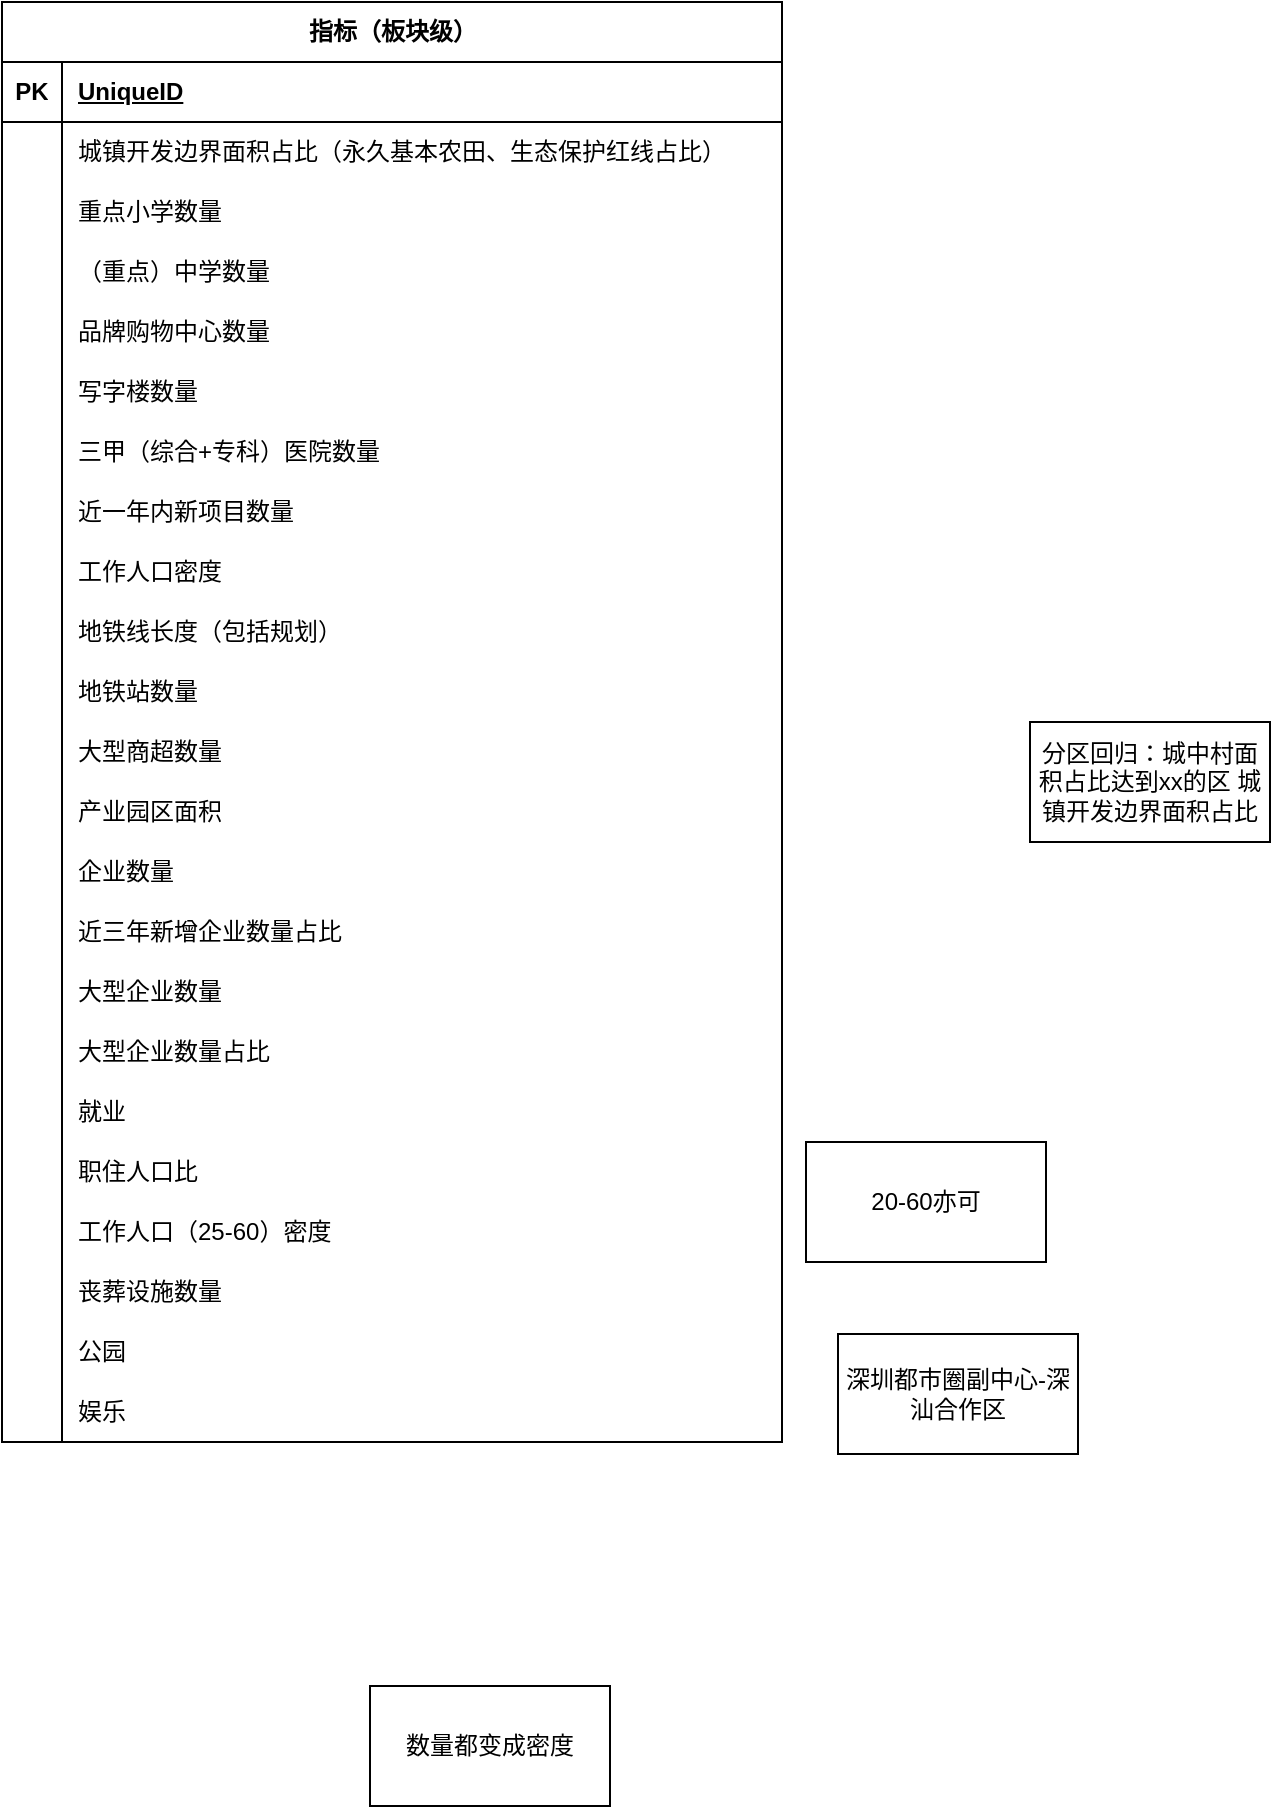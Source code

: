 <mxfile version="21.1.1" type="github">
  <diagram name="第 1 页" id="2RVoSp2hyiVE2TrDXlBS">
    <mxGraphModel dx="619" dy="413" grid="1" gridSize="16" guides="1" tooltips="1" connect="1" arrows="1" fold="1" page="1" pageScale="1" pageWidth="827" pageHeight="1169" math="0" shadow="0">
      <root>
        <mxCell id="0" />
        <mxCell id="1" parent="0" />
        <mxCell id="lRFjzlrGmd7auga3LPME-5" value="指标（板块级）" style="shape=table;startSize=30;container=1;collapsible=1;childLayout=tableLayout;fixedRows=1;rowLines=0;fontStyle=1;align=center;resizeLast=1;html=1;" vertex="1" parent="1">
          <mxGeometry x="110" y="230" width="390" height="720" as="geometry">
            <mxRectangle x="110" y="230" width="120" height="30" as="alternateBounds" />
          </mxGeometry>
        </mxCell>
        <mxCell id="lRFjzlrGmd7auga3LPME-6" value="" style="shape=tableRow;horizontal=0;startSize=0;swimlaneHead=0;swimlaneBody=0;fillColor=none;collapsible=0;dropTarget=0;points=[[0,0.5],[1,0.5]];portConstraint=eastwest;top=0;left=0;right=0;bottom=1;" vertex="1" parent="lRFjzlrGmd7auga3LPME-5">
          <mxGeometry y="30" width="390" height="30" as="geometry" />
        </mxCell>
        <mxCell id="lRFjzlrGmd7auga3LPME-7" value="PK" style="shape=partialRectangle;connectable=0;fillColor=none;top=0;left=0;bottom=0;right=0;fontStyle=1;overflow=hidden;whiteSpace=wrap;html=1;" vertex="1" parent="lRFjzlrGmd7auga3LPME-6">
          <mxGeometry width="30" height="30" as="geometry">
            <mxRectangle width="30" height="30" as="alternateBounds" />
          </mxGeometry>
        </mxCell>
        <mxCell id="lRFjzlrGmd7auga3LPME-8" value="UniqueID" style="shape=partialRectangle;connectable=0;fillColor=none;top=0;left=0;bottom=0;right=0;align=left;spacingLeft=6;fontStyle=5;overflow=hidden;whiteSpace=wrap;html=1;" vertex="1" parent="lRFjzlrGmd7auga3LPME-6">
          <mxGeometry x="30" width="360" height="30" as="geometry">
            <mxRectangle width="360" height="30" as="alternateBounds" />
          </mxGeometry>
        </mxCell>
        <mxCell id="lRFjzlrGmd7auga3LPME-12" value="" style="shape=tableRow;horizontal=0;startSize=0;swimlaneHead=0;swimlaneBody=0;fillColor=none;collapsible=0;dropTarget=0;points=[[0,0.5],[1,0.5]];portConstraint=eastwest;top=0;left=0;right=0;bottom=0;" vertex="1" parent="lRFjzlrGmd7auga3LPME-5">
          <mxGeometry y="60" width="390" height="30" as="geometry" />
        </mxCell>
        <mxCell id="lRFjzlrGmd7auga3LPME-13" value="" style="shape=partialRectangle;connectable=0;fillColor=none;top=0;left=0;bottom=0;right=0;editable=1;overflow=hidden;whiteSpace=wrap;html=1;" vertex="1" parent="lRFjzlrGmd7auga3LPME-12">
          <mxGeometry width="30" height="30" as="geometry">
            <mxRectangle width="30" height="30" as="alternateBounds" />
          </mxGeometry>
        </mxCell>
        <mxCell id="lRFjzlrGmd7auga3LPME-14" value="城镇开发边界面积占比（永久基本农田、生态保护红线占比）" style="shape=partialRectangle;connectable=0;fillColor=none;top=0;left=0;bottom=0;right=0;align=left;spacingLeft=6;overflow=hidden;whiteSpace=wrap;html=1;" vertex="1" parent="lRFjzlrGmd7auga3LPME-12">
          <mxGeometry x="30" width="360" height="30" as="geometry">
            <mxRectangle width="360" height="30" as="alternateBounds" />
          </mxGeometry>
        </mxCell>
        <mxCell id="lRFjzlrGmd7auga3LPME-15" value="" style="shape=tableRow;horizontal=0;startSize=0;swimlaneHead=0;swimlaneBody=0;fillColor=none;collapsible=0;dropTarget=0;points=[[0,0.5],[1,0.5]];portConstraint=eastwest;top=0;left=0;right=0;bottom=0;" vertex="1" parent="lRFjzlrGmd7auga3LPME-5">
          <mxGeometry y="90" width="390" height="30" as="geometry" />
        </mxCell>
        <mxCell id="lRFjzlrGmd7auga3LPME-16" value="" style="shape=partialRectangle;connectable=0;fillColor=none;top=0;left=0;bottom=0;right=0;editable=1;overflow=hidden;whiteSpace=wrap;html=1;" vertex="1" parent="lRFjzlrGmd7auga3LPME-15">
          <mxGeometry width="30" height="30" as="geometry">
            <mxRectangle width="30" height="30" as="alternateBounds" />
          </mxGeometry>
        </mxCell>
        <mxCell id="lRFjzlrGmd7auga3LPME-17" value="重点小学数量" style="shape=partialRectangle;connectable=0;fillColor=none;top=0;left=0;bottom=0;right=0;align=left;spacingLeft=6;overflow=hidden;whiteSpace=wrap;html=1;" vertex="1" parent="lRFjzlrGmd7auga3LPME-15">
          <mxGeometry x="30" width="360" height="30" as="geometry">
            <mxRectangle width="360" height="30" as="alternateBounds" />
          </mxGeometry>
        </mxCell>
        <mxCell id="lRFjzlrGmd7auga3LPME-31" style="shape=tableRow;horizontal=0;startSize=0;swimlaneHead=0;swimlaneBody=0;fillColor=none;collapsible=0;dropTarget=0;points=[[0,0.5],[1,0.5]];portConstraint=eastwest;top=0;left=0;right=0;bottom=0;" vertex="1" parent="lRFjzlrGmd7auga3LPME-5">
          <mxGeometry y="120" width="390" height="30" as="geometry" />
        </mxCell>
        <mxCell id="lRFjzlrGmd7auga3LPME-32" style="shape=partialRectangle;connectable=0;fillColor=none;top=0;left=0;bottom=0;right=0;editable=1;overflow=hidden;whiteSpace=wrap;html=1;" vertex="1" parent="lRFjzlrGmd7auga3LPME-31">
          <mxGeometry width="30" height="30" as="geometry">
            <mxRectangle width="30" height="30" as="alternateBounds" />
          </mxGeometry>
        </mxCell>
        <mxCell id="lRFjzlrGmd7auga3LPME-33" value="（重点）中学数量" style="shape=partialRectangle;connectable=0;fillColor=none;top=0;left=0;bottom=0;right=0;align=left;spacingLeft=6;overflow=hidden;whiteSpace=wrap;html=1;" vertex="1" parent="lRFjzlrGmd7auga3LPME-31">
          <mxGeometry x="30" width="360" height="30" as="geometry">
            <mxRectangle width="360" height="30" as="alternateBounds" />
          </mxGeometry>
        </mxCell>
        <mxCell id="lRFjzlrGmd7auga3LPME-28" style="shape=tableRow;horizontal=0;startSize=0;swimlaneHead=0;swimlaneBody=0;fillColor=none;collapsible=0;dropTarget=0;points=[[0,0.5],[1,0.5]];portConstraint=eastwest;top=0;left=0;right=0;bottom=0;" vertex="1" parent="lRFjzlrGmd7auga3LPME-5">
          <mxGeometry y="150" width="390" height="30" as="geometry" />
        </mxCell>
        <mxCell id="lRFjzlrGmd7auga3LPME-29" style="shape=partialRectangle;connectable=0;fillColor=none;top=0;left=0;bottom=0;right=0;editable=1;overflow=hidden;whiteSpace=wrap;html=1;" vertex="1" parent="lRFjzlrGmd7auga3LPME-28">
          <mxGeometry width="30" height="30" as="geometry">
            <mxRectangle width="30" height="30" as="alternateBounds" />
          </mxGeometry>
        </mxCell>
        <mxCell id="lRFjzlrGmd7auga3LPME-30" value="品牌购物中心数量" style="shape=partialRectangle;connectable=0;fillColor=none;top=0;left=0;bottom=0;right=0;align=left;spacingLeft=6;overflow=hidden;whiteSpace=wrap;html=1;" vertex="1" parent="lRFjzlrGmd7auga3LPME-28">
          <mxGeometry x="30" width="360" height="30" as="geometry">
            <mxRectangle width="360" height="30" as="alternateBounds" />
          </mxGeometry>
        </mxCell>
        <mxCell id="lRFjzlrGmd7auga3LPME-25" style="shape=tableRow;horizontal=0;startSize=0;swimlaneHead=0;swimlaneBody=0;fillColor=none;collapsible=0;dropTarget=0;points=[[0,0.5],[1,0.5]];portConstraint=eastwest;top=0;left=0;right=0;bottom=0;" vertex="1" parent="lRFjzlrGmd7auga3LPME-5">
          <mxGeometry y="180" width="390" height="30" as="geometry" />
        </mxCell>
        <mxCell id="lRFjzlrGmd7auga3LPME-26" style="shape=partialRectangle;connectable=0;fillColor=none;top=0;left=0;bottom=0;right=0;editable=1;overflow=hidden;whiteSpace=wrap;html=1;" vertex="1" parent="lRFjzlrGmd7auga3LPME-25">
          <mxGeometry width="30" height="30" as="geometry">
            <mxRectangle width="30" height="30" as="alternateBounds" />
          </mxGeometry>
        </mxCell>
        <mxCell id="lRFjzlrGmd7auga3LPME-27" value="写字楼数量" style="shape=partialRectangle;connectable=0;fillColor=none;top=0;left=0;bottom=0;right=0;align=left;spacingLeft=6;overflow=hidden;whiteSpace=wrap;html=1;" vertex="1" parent="lRFjzlrGmd7auga3LPME-25">
          <mxGeometry x="30" width="360" height="30" as="geometry">
            <mxRectangle width="360" height="30" as="alternateBounds" />
          </mxGeometry>
        </mxCell>
        <mxCell id="lRFjzlrGmd7auga3LPME-22" style="shape=tableRow;horizontal=0;startSize=0;swimlaneHead=0;swimlaneBody=0;fillColor=none;collapsible=0;dropTarget=0;points=[[0,0.5],[1,0.5]];portConstraint=eastwest;top=0;left=0;right=0;bottom=0;" vertex="1" parent="lRFjzlrGmd7auga3LPME-5">
          <mxGeometry y="210" width="390" height="30" as="geometry" />
        </mxCell>
        <mxCell id="lRFjzlrGmd7auga3LPME-23" style="shape=partialRectangle;connectable=0;fillColor=none;top=0;left=0;bottom=0;right=0;editable=1;overflow=hidden;whiteSpace=wrap;html=1;" vertex="1" parent="lRFjzlrGmd7auga3LPME-22">
          <mxGeometry width="30" height="30" as="geometry">
            <mxRectangle width="30" height="30" as="alternateBounds" />
          </mxGeometry>
        </mxCell>
        <mxCell id="lRFjzlrGmd7auga3LPME-24" value="三甲（综合+专科）医院数量" style="shape=partialRectangle;connectable=0;fillColor=none;top=0;left=0;bottom=0;right=0;align=left;spacingLeft=6;overflow=hidden;whiteSpace=wrap;html=1;" vertex="1" parent="lRFjzlrGmd7auga3LPME-22">
          <mxGeometry x="30" width="360" height="30" as="geometry">
            <mxRectangle width="360" height="30" as="alternateBounds" />
          </mxGeometry>
        </mxCell>
        <mxCell id="lRFjzlrGmd7auga3LPME-19" style="shape=tableRow;horizontal=0;startSize=0;swimlaneHead=0;swimlaneBody=0;fillColor=none;collapsible=0;dropTarget=0;points=[[0,0.5],[1,0.5]];portConstraint=eastwest;top=0;left=0;right=0;bottom=0;" vertex="1" parent="lRFjzlrGmd7auga3LPME-5">
          <mxGeometry y="240" width="390" height="30" as="geometry" />
        </mxCell>
        <mxCell id="lRFjzlrGmd7auga3LPME-20" style="shape=partialRectangle;connectable=0;fillColor=none;top=0;left=0;bottom=0;right=0;editable=1;overflow=hidden;whiteSpace=wrap;html=1;" vertex="1" parent="lRFjzlrGmd7auga3LPME-19">
          <mxGeometry width="30" height="30" as="geometry">
            <mxRectangle width="30" height="30" as="alternateBounds" />
          </mxGeometry>
        </mxCell>
        <mxCell id="lRFjzlrGmd7auga3LPME-21" value="近一年内新项目数量" style="shape=partialRectangle;connectable=0;fillColor=none;top=0;left=0;bottom=0;right=0;align=left;spacingLeft=6;overflow=hidden;whiteSpace=wrap;html=1;" vertex="1" parent="lRFjzlrGmd7auga3LPME-19">
          <mxGeometry x="30" width="360" height="30" as="geometry">
            <mxRectangle width="360" height="30" as="alternateBounds" />
          </mxGeometry>
        </mxCell>
        <mxCell id="lRFjzlrGmd7auga3LPME-43" style="shape=tableRow;horizontal=0;startSize=0;swimlaneHead=0;swimlaneBody=0;fillColor=none;collapsible=0;dropTarget=0;points=[[0,0.5],[1,0.5]];portConstraint=eastwest;top=0;left=0;right=0;bottom=0;" vertex="1" parent="lRFjzlrGmd7auga3LPME-5">
          <mxGeometry y="270" width="390" height="30" as="geometry" />
        </mxCell>
        <mxCell id="lRFjzlrGmd7auga3LPME-44" style="shape=partialRectangle;connectable=0;fillColor=none;top=0;left=0;bottom=0;right=0;editable=1;overflow=hidden;whiteSpace=wrap;html=1;" vertex="1" parent="lRFjzlrGmd7auga3LPME-43">
          <mxGeometry width="30" height="30" as="geometry">
            <mxRectangle width="30" height="30" as="alternateBounds" />
          </mxGeometry>
        </mxCell>
        <mxCell id="lRFjzlrGmd7auga3LPME-45" value="工作人口密度" style="shape=partialRectangle;connectable=0;fillColor=none;top=0;left=0;bottom=0;right=0;align=left;spacingLeft=6;overflow=hidden;whiteSpace=wrap;html=1;" vertex="1" parent="lRFjzlrGmd7auga3LPME-43">
          <mxGeometry x="30" width="360" height="30" as="geometry">
            <mxRectangle width="360" height="30" as="alternateBounds" />
          </mxGeometry>
        </mxCell>
        <mxCell id="lRFjzlrGmd7auga3LPME-40" style="shape=tableRow;horizontal=0;startSize=0;swimlaneHead=0;swimlaneBody=0;fillColor=none;collapsible=0;dropTarget=0;points=[[0,0.5],[1,0.5]];portConstraint=eastwest;top=0;left=0;right=0;bottom=0;" vertex="1" parent="lRFjzlrGmd7auga3LPME-5">
          <mxGeometry y="300" width="390" height="30" as="geometry" />
        </mxCell>
        <mxCell id="lRFjzlrGmd7auga3LPME-41" style="shape=partialRectangle;connectable=0;fillColor=none;top=0;left=0;bottom=0;right=0;editable=1;overflow=hidden;whiteSpace=wrap;html=1;" vertex="1" parent="lRFjzlrGmd7auga3LPME-40">
          <mxGeometry width="30" height="30" as="geometry">
            <mxRectangle width="30" height="30" as="alternateBounds" />
          </mxGeometry>
        </mxCell>
        <mxCell id="lRFjzlrGmd7auga3LPME-42" value="地铁线长度（包括规划）" style="shape=partialRectangle;connectable=0;fillColor=none;top=0;left=0;bottom=0;right=0;align=left;spacingLeft=6;overflow=hidden;whiteSpace=wrap;html=1;" vertex="1" parent="lRFjzlrGmd7auga3LPME-40">
          <mxGeometry x="30" width="360" height="30" as="geometry">
            <mxRectangle width="360" height="30" as="alternateBounds" />
          </mxGeometry>
        </mxCell>
        <mxCell id="lRFjzlrGmd7auga3LPME-37" style="shape=tableRow;horizontal=0;startSize=0;swimlaneHead=0;swimlaneBody=0;fillColor=none;collapsible=0;dropTarget=0;points=[[0,0.5],[1,0.5]];portConstraint=eastwest;top=0;left=0;right=0;bottom=0;" vertex="1" parent="lRFjzlrGmd7auga3LPME-5">
          <mxGeometry y="330" width="390" height="30" as="geometry" />
        </mxCell>
        <mxCell id="lRFjzlrGmd7auga3LPME-38" style="shape=partialRectangle;connectable=0;fillColor=none;top=0;left=0;bottom=0;right=0;editable=1;overflow=hidden;whiteSpace=wrap;html=1;" vertex="1" parent="lRFjzlrGmd7auga3LPME-37">
          <mxGeometry width="30" height="30" as="geometry">
            <mxRectangle width="30" height="30" as="alternateBounds" />
          </mxGeometry>
        </mxCell>
        <mxCell id="lRFjzlrGmd7auga3LPME-39" value="地铁站数量" style="shape=partialRectangle;connectable=0;fillColor=none;top=0;left=0;bottom=0;right=0;align=left;spacingLeft=6;overflow=hidden;whiteSpace=wrap;html=1;" vertex="1" parent="lRFjzlrGmd7auga3LPME-37">
          <mxGeometry x="30" width="360" height="30" as="geometry">
            <mxRectangle width="360" height="30" as="alternateBounds" />
          </mxGeometry>
        </mxCell>
        <mxCell id="lRFjzlrGmd7auga3LPME-34" style="shape=tableRow;horizontal=0;startSize=0;swimlaneHead=0;swimlaneBody=0;fillColor=none;collapsible=0;dropTarget=0;points=[[0,0.5],[1,0.5]];portConstraint=eastwest;top=0;left=0;right=0;bottom=0;" vertex="1" parent="lRFjzlrGmd7auga3LPME-5">
          <mxGeometry y="360" width="390" height="30" as="geometry" />
        </mxCell>
        <mxCell id="lRFjzlrGmd7auga3LPME-35" style="shape=partialRectangle;connectable=0;fillColor=none;top=0;left=0;bottom=0;right=0;editable=1;overflow=hidden;whiteSpace=wrap;html=1;" vertex="1" parent="lRFjzlrGmd7auga3LPME-34">
          <mxGeometry width="30" height="30" as="geometry">
            <mxRectangle width="30" height="30" as="alternateBounds" />
          </mxGeometry>
        </mxCell>
        <mxCell id="lRFjzlrGmd7auga3LPME-36" value="大型商超数量" style="shape=partialRectangle;connectable=0;fillColor=none;top=0;left=0;bottom=0;right=0;align=left;spacingLeft=6;overflow=hidden;whiteSpace=wrap;html=1;" vertex="1" parent="lRFjzlrGmd7auga3LPME-34">
          <mxGeometry x="30" width="360" height="30" as="geometry">
            <mxRectangle width="360" height="30" as="alternateBounds" />
          </mxGeometry>
        </mxCell>
        <mxCell id="lRFjzlrGmd7auga3LPME-52" style="shape=tableRow;horizontal=0;startSize=0;swimlaneHead=0;swimlaneBody=0;fillColor=none;collapsible=0;dropTarget=0;points=[[0,0.5],[1,0.5]];portConstraint=eastwest;top=0;left=0;right=0;bottom=0;" vertex="1" parent="lRFjzlrGmd7auga3LPME-5">
          <mxGeometry y="390" width="390" height="30" as="geometry" />
        </mxCell>
        <mxCell id="lRFjzlrGmd7auga3LPME-53" style="shape=partialRectangle;connectable=0;fillColor=none;top=0;left=0;bottom=0;right=0;editable=1;overflow=hidden;whiteSpace=wrap;html=1;" vertex="1" parent="lRFjzlrGmd7auga3LPME-52">
          <mxGeometry width="30" height="30" as="geometry">
            <mxRectangle width="30" height="30" as="alternateBounds" />
          </mxGeometry>
        </mxCell>
        <mxCell id="lRFjzlrGmd7auga3LPME-54" value="产业园区面积" style="shape=partialRectangle;connectable=0;fillColor=none;top=0;left=0;bottom=0;right=0;align=left;spacingLeft=6;overflow=hidden;whiteSpace=wrap;html=1;" vertex="1" parent="lRFjzlrGmd7auga3LPME-52">
          <mxGeometry x="30" width="360" height="30" as="geometry">
            <mxRectangle width="360" height="30" as="alternateBounds" />
          </mxGeometry>
        </mxCell>
        <mxCell id="lRFjzlrGmd7auga3LPME-49" style="shape=tableRow;horizontal=0;startSize=0;swimlaneHead=0;swimlaneBody=0;fillColor=none;collapsible=0;dropTarget=0;points=[[0,0.5],[1,0.5]];portConstraint=eastwest;top=0;left=0;right=0;bottom=0;" vertex="1" parent="lRFjzlrGmd7auga3LPME-5">
          <mxGeometry y="420" width="390" height="30" as="geometry" />
        </mxCell>
        <mxCell id="lRFjzlrGmd7auga3LPME-50" style="shape=partialRectangle;connectable=0;fillColor=none;top=0;left=0;bottom=0;right=0;editable=1;overflow=hidden;whiteSpace=wrap;html=1;" vertex="1" parent="lRFjzlrGmd7auga3LPME-49">
          <mxGeometry width="30" height="30" as="geometry">
            <mxRectangle width="30" height="30" as="alternateBounds" />
          </mxGeometry>
        </mxCell>
        <mxCell id="lRFjzlrGmd7auga3LPME-51" value="企业数量" style="shape=partialRectangle;connectable=0;fillColor=none;top=0;left=0;bottom=0;right=0;align=left;spacingLeft=6;overflow=hidden;whiteSpace=wrap;html=1;" vertex="1" parent="lRFjzlrGmd7auga3LPME-49">
          <mxGeometry x="30" width="360" height="30" as="geometry">
            <mxRectangle width="360" height="30" as="alternateBounds" />
          </mxGeometry>
        </mxCell>
        <mxCell id="lRFjzlrGmd7auga3LPME-46" style="shape=tableRow;horizontal=0;startSize=0;swimlaneHead=0;swimlaneBody=0;fillColor=none;collapsible=0;dropTarget=0;points=[[0,0.5],[1,0.5]];portConstraint=eastwest;top=0;left=0;right=0;bottom=0;" vertex="1" parent="lRFjzlrGmd7auga3LPME-5">
          <mxGeometry y="450" width="390" height="30" as="geometry" />
        </mxCell>
        <mxCell id="lRFjzlrGmd7auga3LPME-47" style="shape=partialRectangle;connectable=0;fillColor=none;top=0;left=0;bottom=0;right=0;editable=1;overflow=hidden;whiteSpace=wrap;html=1;" vertex="1" parent="lRFjzlrGmd7auga3LPME-46">
          <mxGeometry width="30" height="30" as="geometry">
            <mxRectangle width="30" height="30" as="alternateBounds" />
          </mxGeometry>
        </mxCell>
        <mxCell id="lRFjzlrGmd7auga3LPME-48" value="近三年新增企业数量占比" style="shape=partialRectangle;connectable=0;fillColor=none;top=0;left=0;bottom=0;right=0;align=left;spacingLeft=6;overflow=hidden;whiteSpace=wrap;html=1;" vertex="1" parent="lRFjzlrGmd7auga3LPME-46">
          <mxGeometry x="30" width="360" height="30" as="geometry">
            <mxRectangle width="360" height="30" as="alternateBounds" />
          </mxGeometry>
        </mxCell>
        <mxCell id="lRFjzlrGmd7auga3LPME-55" style="shape=tableRow;horizontal=0;startSize=0;swimlaneHead=0;swimlaneBody=0;fillColor=none;collapsible=0;dropTarget=0;points=[[0,0.5],[1,0.5]];portConstraint=eastwest;top=0;left=0;right=0;bottom=0;" vertex="1" parent="lRFjzlrGmd7auga3LPME-5">
          <mxGeometry y="480" width="390" height="30" as="geometry" />
        </mxCell>
        <mxCell id="lRFjzlrGmd7auga3LPME-56" style="shape=partialRectangle;connectable=0;fillColor=none;top=0;left=0;bottom=0;right=0;editable=1;overflow=hidden;whiteSpace=wrap;html=1;" vertex="1" parent="lRFjzlrGmd7auga3LPME-55">
          <mxGeometry width="30" height="30" as="geometry">
            <mxRectangle width="30" height="30" as="alternateBounds" />
          </mxGeometry>
        </mxCell>
        <mxCell id="lRFjzlrGmd7auga3LPME-57" value="大型企业数量" style="shape=partialRectangle;connectable=0;fillColor=none;top=0;left=0;bottom=0;right=0;align=left;spacingLeft=6;overflow=hidden;whiteSpace=wrap;html=1;" vertex="1" parent="lRFjzlrGmd7auga3LPME-55">
          <mxGeometry x="30" width="360" height="30" as="geometry">
            <mxRectangle width="360" height="30" as="alternateBounds" />
          </mxGeometry>
        </mxCell>
        <mxCell id="lRFjzlrGmd7auga3LPME-59" style="shape=tableRow;horizontal=0;startSize=0;swimlaneHead=0;swimlaneBody=0;fillColor=none;collapsible=0;dropTarget=0;points=[[0,0.5],[1,0.5]];portConstraint=eastwest;top=0;left=0;right=0;bottom=0;" vertex="1" parent="lRFjzlrGmd7auga3LPME-5">
          <mxGeometry y="510" width="390" height="30" as="geometry" />
        </mxCell>
        <mxCell id="lRFjzlrGmd7auga3LPME-60" style="shape=partialRectangle;connectable=0;fillColor=none;top=0;left=0;bottom=0;right=0;editable=1;overflow=hidden;whiteSpace=wrap;html=1;" vertex="1" parent="lRFjzlrGmd7auga3LPME-59">
          <mxGeometry width="30" height="30" as="geometry">
            <mxRectangle width="30" height="30" as="alternateBounds" />
          </mxGeometry>
        </mxCell>
        <mxCell id="lRFjzlrGmd7auga3LPME-61" value="大型企业数量占比" style="shape=partialRectangle;connectable=0;fillColor=none;top=0;left=0;bottom=0;right=0;align=left;spacingLeft=6;overflow=hidden;whiteSpace=wrap;html=1;" vertex="1" parent="lRFjzlrGmd7auga3LPME-59">
          <mxGeometry x="30" width="360" height="30" as="geometry">
            <mxRectangle width="360" height="30" as="alternateBounds" />
          </mxGeometry>
        </mxCell>
        <mxCell id="lRFjzlrGmd7auga3LPME-62" style="shape=tableRow;horizontal=0;startSize=0;swimlaneHead=0;swimlaneBody=0;fillColor=none;collapsible=0;dropTarget=0;points=[[0,0.5],[1,0.5]];portConstraint=eastwest;top=0;left=0;right=0;bottom=0;" vertex="1" parent="lRFjzlrGmd7auga3LPME-5">
          <mxGeometry y="540" width="390" height="30" as="geometry" />
        </mxCell>
        <mxCell id="lRFjzlrGmd7auga3LPME-63" style="shape=partialRectangle;connectable=0;fillColor=none;top=0;left=0;bottom=0;right=0;editable=1;overflow=hidden;whiteSpace=wrap;html=1;" vertex="1" parent="lRFjzlrGmd7auga3LPME-62">
          <mxGeometry width="30" height="30" as="geometry">
            <mxRectangle width="30" height="30" as="alternateBounds" />
          </mxGeometry>
        </mxCell>
        <mxCell id="lRFjzlrGmd7auga3LPME-64" value="就业" style="shape=partialRectangle;connectable=0;fillColor=none;top=0;left=0;bottom=0;right=0;align=left;spacingLeft=6;overflow=hidden;whiteSpace=wrap;html=1;" vertex="1" parent="lRFjzlrGmd7auga3LPME-62">
          <mxGeometry x="30" width="360" height="30" as="geometry">
            <mxRectangle width="360" height="30" as="alternateBounds" />
          </mxGeometry>
        </mxCell>
        <mxCell id="lRFjzlrGmd7auga3LPME-65" style="shape=tableRow;horizontal=0;startSize=0;swimlaneHead=0;swimlaneBody=0;fillColor=none;collapsible=0;dropTarget=0;points=[[0,0.5],[1,0.5]];portConstraint=eastwest;top=0;left=0;right=0;bottom=0;" vertex="1" parent="lRFjzlrGmd7auga3LPME-5">
          <mxGeometry y="570" width="390" height="30" as="geometry" />
        </mxCell>
        <mxCell id="lRFjzlrGmd7auga3LPME-66" style="shape=partialRectangle;connectable=0;fillColor=none;top=0;left=0;bottom=0;right=0;editable=1;overflow=hidden;whiteSpace=wrap;html=1;" vertex="1" parent="lRFjzlrGmd7auga3LPME-65">
          <mxGeometry width="30" height="30" as="geometry">
            <mxRectangle width="30" height="30" as="alternateBounds" />
          </mxGeometry>
        </mxCell>
        <mxCell id="lRFjzlrGmd7auga3LPME-67" value="职住人口比" style="shape=partialRectangle;connectable=0;fillColor=none;top=0;left=0;bottom=0;right=0;align=left;spacingLeft=6;overflow=hidden;whiteSpace=wrap;html=1;" vertex="1" parent="lRFjzlrGmd7auga3LPME-65">
          <mxGeometry x="30" width="360" height="30" as="geometry">
            <mxRectangle width="360" height="30" as="alternateBounds" />
          </mxGeometry>
        </mxCell>
        <mxCell id="lRFjzlrGmd7auga3LPME-71" style="shape=tableRow;horizontal=0;startSize=0;swimlaneHead=0;swimlaneBody=0;fillColor=none;collapsible=0;dropTarget=0;points=[[0,0.5],[1,0.5]];portConstraint=eastwest;top=0;left=0;right=0;bottom=0;" vertex="1" parent="lRFjzlrGmd7auga3LPME-5">
          <mxGeometry y="600" width="390" height="30" as="geometry" />
        </mxCell>
        <mxCell id="lRFjzlrGmd7auga3LPME-72" style="shape=partialRectangle;connectable=0;fillColor=none;top=0;left=0;bottom=0;right=0;editable=1;overflow=hidden;whiteSpace=wrap;html=1;" vertex="1" parent="lRFjzlrGmd7auga3LPME-71">
          <mxGeometry width="30" height="30" as="geometry">
            <mxRectangle width="30" height="30" as="alternateBounds" />
          </mxGeometry>
        </mxCell>
        <mxCell id="lRFjzlrGmd7auga3LPME-73" value="工作人口（25-60）密度" style="shape=partialRectangle;connectable=0;fillColor=none;top=0;left=0;bottom=0;right=0;align=left;spacingLeft=6;overflow=hidden;whiteSpace=wrap;html=1;" vertex="1" parent="lRFjzlrGmd7auga3LPME-71">
          <mxGeometry x="30" width="360" height="30" as="geometry">
            <mxRectangle width="360" height="30" as="alternateBounds" />
          </mxGeometry>
        </mxCell>
        <mxCell id="lRFjzlrGmd7auga3LPME-74" style="shape=tableRow;horizontal=0;startSize=0;swimlaneHead=0;swimlaneBody=0;fillColor=none;collapsible=0;dropTarget=0;points=[[0,0.5],[1,0.5]];portConstraint=eastwest;top=0;left=0;right=0;bottom=0;" vertex="1" parent="lRFjzlrGmd7auga3LPME-5">
          <mxGeometry y="630" width="390" height="30" as="geometry" />
        </mxCell>
        <mxCell id="lRFjzlrGmd7auga3LPME-75" style="shape=partialRectangle;connectable=0;fillColor=none;top=0;left=0;bottom=0;right=0;editable=1;overflow=hidden;whiteSpace=wrap;html=1;" vertex="1" parent="lRFjzlrGmd7auga3LPME-74">
          <mxGeometry width="30" height="30" as="geometry">
            <mxRectangle width="30" height="30" as="alternateBounds" />
          </mxGeometry>
        </mxCell>
        <mxCell id="lRFjzlrGmd7auga3LPME-76" value="丧葬设施数量" style="shape=partialRectangle;connectable=0;fillColor=none;top=0;left=0;bottom=0;right=0;align=left;spacingLeft=6;overflow=hidden;whiteSpace=wrap;html=1;" vertex="1" parent="lRFjzlrGmd7auga3LPME-74">
          <mxGeometry x="30" width="360" height="30" as="geometry">
            <mxRectangle width="360" height="30" as="alternateBounds" />
          </mxGeometry>
        </mxCell>
        <mxCell id="lRFjzlrGmd7auga3LPME-81" style="shape=tableRow;horizontal=0;startSize=0;swimlaneHead=0;swimlaneBody=0;fillColor=none;collapsible=0;dropTarget=0;points=[[0,0.5],[1,0.5]];portConstraint=eastwest;top=0;left=0;right=0;bottom=0;" vertex="1" parent="lRFjzlrGmd7auga3LPME-5">
          <mxGeometry y="660" width="390" height="30" as="geometry" />
        </mxCell>
        <mxCell id="lRFjzlrGmd7auga3LPME-82" style="shape=partialRectangle;connectable=0;fillColor=none;top=0;left=0;bottom=0;right=0;editable=1;overflow=hidden;whiteSpace=wrap;html=1;" vertex="1" parent="lRFjzlrGmd7auga3LPME-81">
          <mxGeometry width="30" height="30" as="geometry">
            <mxRectangle width="30" height="30" as="alternateBounds" />
          </mxGeometry>
        </mxCell>
        <mxCell id="lRFjzlrGmd7auga3LPME-83" value="公园" style="shape=partialRectangle;connectable=0;fillColor=none;top=0;left=0;bottom=0;right=0;align=left;spacingLeft=6;overflow=hidden;whiteSpace=wrap;html=1;" vertex="1" parent="lRFjzlrGmd7auga3LPME-81">
          <mxGeometry x="30" width="360" height="30" as="geometry">
            <mxRectangle width="360" height="30" as="alternateBounds" />
          </mxGeometry>
        </mxCell>
        <mxCell id="lRFjzlrGmd7auga3LPME-84" style="shape=tableRow;horizontal=0;startSize=0;swimlaneHead=0;swimlaneBody=0;fillColor=none;collapsible=0;dropTarget=0;points=[[0,0.5],[1,0.5]];portConstraint=eastwest;top=0;left=0;right=0;bottom=0;" vertex="1" parent="lRFjzlrGmd7auga3LPME-5">
          <mxGeometry y="690" width="390" height="30" as="geometry" />
        </mxCell>
        <mxCell id="lRFjzlrGmd7auga3LPME-85" style="shape=partialRectangle;connectable=0;fillColor=none;top=0;left=0;bottom=0;right=0;editable=1;overflow=hidden;whiteSpace=wrap;html=1;" vertex="1" parent="lRFjzlrGmd7auga3LPME-84">
          <mxGeometry width="30" height="30" as="geometry">
            <mxRectangle width="30" height="30" as="alternateBounds" />
          </mxGeometry>
        </mxCell>
        <mxCell id="lRFjzlrGmd7auga3LPME-86" value="娱乐" style="shape=partialRectangle;connectable=0;fillColor=none;top=0;left=0;bottom=0;right=0;align=left;spacingLeft=6;overflow=hidden;whiteSpace=wrap;html=1;" vertex="1" parent="lRFjzlrGmd7auga3LPME-84">
          <mxGeometry x="30" width="360" height="30" as="geometry">
            <mxRectangle width="360" height="30" as="alternateBounds" />
          </mxGeometry>
        </mxCell>
        <mxCell id="lRFjzlrGmd7auga3LPME-68" value="深圳都市圈副中心-深汕合作区" style="rounded=0;whiteSpace=wrap;html=1;" vertex="1" parent="1">
          <mxGeometry x="528" y="896" width="120" height="60" as="geometry" />
        </mxCell>
        <mxCell id="lRFjzlrGmd7auga3LPME-70" value="分区回归：城中村面积占比达到xx的区 城镇开发边界面积占比" style="rounded=0;whiteSpace=wrap;html=1;" vertex="1" parent="1">
          <mxGeometry x="624" y="590" width="120" height="60" as="geometry" />
        </mxCell>
        <mxCell id="lRFjzlrGmd7auga3LPME-80" value="20-60亦可" style="rounded=0;whiteSpace=wrap;html=1;" vertex="1" parent="1">
          <mxGeometry x="512" y="800" width="120" height="60" as="geometry" />
        </mxCell>
        <mxCell id="lRFjzlrGmd7auga3LPME-87" value="数量都变成密度" style="rounded=0;whiteSpace=wrap;html=1;" vertex="1" parent="1">
          <mxGeometry x="294" y="1072" width="120" height="60" as="geometry" />
        </mxCell>
      </root>
    </mxGraphModel>
  </diagram>
</mxfile>
